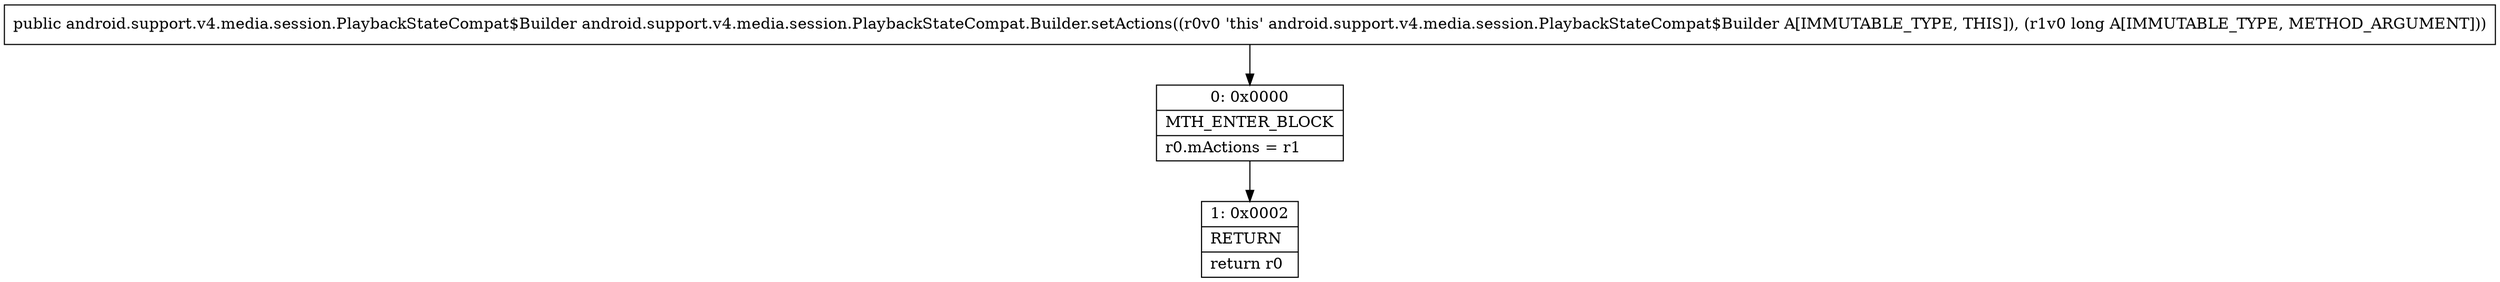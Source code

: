 digraph "CFG forandroid.support.v4.media.session.PlaybackStateCompat.Builder.setActions(J)Landroid\/support\/v4\/media\/session\/PlaybackStateCompat$Builder;" {
Node_0 [shape=record,label="{0\:\ 0x0000|MTH_ENTER_BLOCK\l|r0.mActions = r1\l}"];
Node_1 [shape=record,label="{1\:\ 0x0002|RETURN\l|return r0\l}"];
MethodNode[shape=record,label="{public android.support.v4.media.session.PlaybackStateCompat$Builder android.support.v4.media.session.PlaybackStateCompat.Builder.setActions((r0v0 'this' android.support.v4.media.session.PlaybackStateCompat$Builder A[IMMUTABLE_TYPE, THIS]), (r1v0 long A[IMMUTABLE_TYPE, METHOD_ARGUMENT])) }"];
MethodNode -> Node_0;
Node_0 -> Node_1;
}

